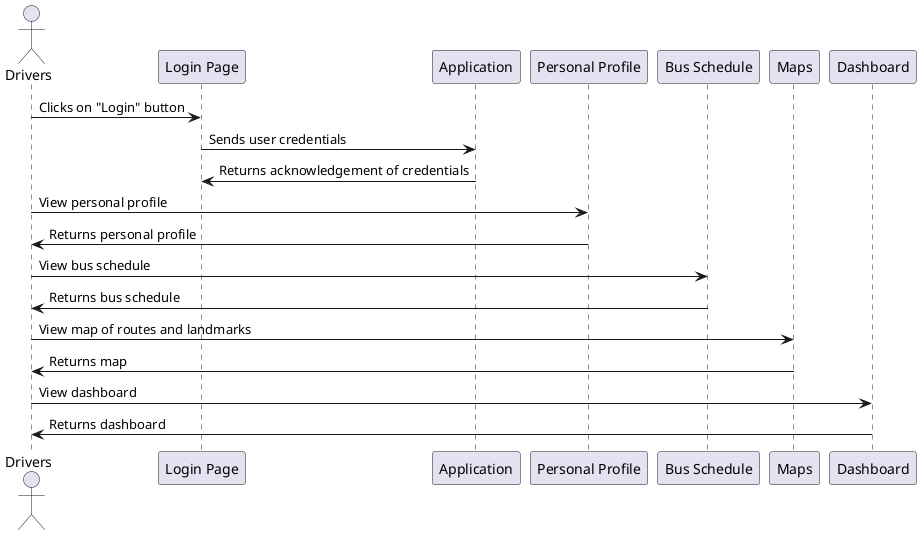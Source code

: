 @startuml

actor Drivers
participant "Login Page" as LP
participant "Application" as App
participant "Personal Profile" as PP
participant "Bus Schedule" as BS
participant "Maps" as Maps
participant "Dashboard" as DS

Drivers -> LP: Clicks on "Login" button
LP -> App: Sends user credentials
App -> LP: Returns acknowledgement of credentials

Drivers -> PP: View personal profile
PP -> Drivers: Returns personal profile

Drivers -> BS: View bus schedule
BS -> Drivers: Returns bus schedule

Drivers -> Maps: View map of routes and landmarks
Maps -> Drivers: Returns map

Drivers -> DS: View dashboard
DS -> Drivers: Returns dashboard

@enduml